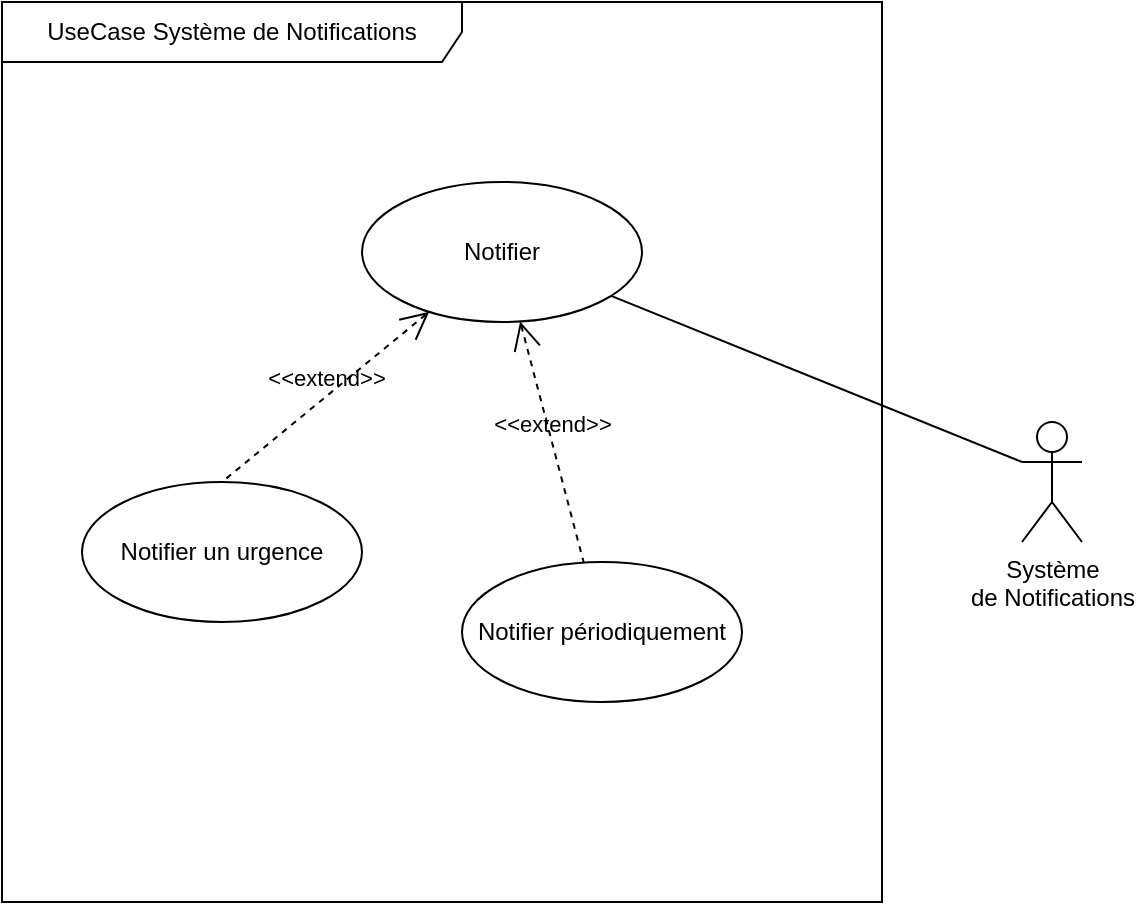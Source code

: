 <mxfile version="10.5.2" type="github"><diagram id="zMQezimsysLKT3tVYpT3" name="Page-1"><mxGraphModel dx="1074" dy="585" grid="1" gridSize="10" guides="1" tooltips="1" connect="1" arrows="1" fold="1" page="1" pageScale="1" pageWidth="827" pageHeight="1169" math="0" shadow="0"><root><mxCell id="0"/><mxCell id="1" parent="0"/><mxCell id="_lyGXhNw6lHtvfJeBPVd-1" value="UseCase Système de Notifications" style="shape=umlFrame;whiteSpace=wrap;html=1;width=230;height=30;" vertex="1" parent="1"><mxGeometry x="200" y="10" width="440" height="450" as="geometry"/></mxCell><mxCell id="_lyGXhNw6lHtvfJeBPVd-4" style="edgeStyle=none;rounded=0;orthogonalLoop=1;jettySize=auto;html=1;exitX=0;exitY=0.333;exitDx=0;exitDy=0;exitPerimeter=0;endArrow=none;endFill=0;" edge="1" parent="1" source="_lyGXhNw6lHtvfJeBPVd-2" target="_lyGXhNw6lHtvfJeBPVd-3"><mxGeometry relative="1" as="geometry"/></mxCell><mxCell id="_lyGXhNw6lHtvfJeBPVd-2" value="&lt;div&gt;Système&lt;/div&gt;&lt;div&gt;de Notifications&lt;br&gt;&lt;/div&gt;" style="shape=umlActor;verticalLabelPosition=bottom;labelBackgroundColor=#ffffff;verticalAlign=top;html=1;outlineConnect=0;" vertex="1" parent="1"><mxGeometry x="710" y="220" width="30" height="60" as="geometry"/></mxCell><mxCell id="_lyGXhNw6lHtvfJeBPVd-3" value="Notifier" style="ellipse;whiteSpace=wrap;html=1;" vertex="1" parent="1"><mxGeometry x="380" y="100" width="140" height="70" as="geometry"/></mxCell><mxCell id="_lyGXhNw6lHtvfJeBPVd-5" value="Notifier un urgence" style="ellipse;whiteSpace=wrap;html=1;" vertex="1" parent="1"><mxGeometry x="240" y="250" width="140" height="70" as="geometry"/></mxCell><mxCell id="_lyGXhNw6lHtvfJeBPVd-6" value="&lt;div&gt;Notifier périodiquement&lt;/div&gt;" style="ellipse;whiteSpace=wrap;html=1;" vertex="1" parent="1"><mxGeometry x="430" y="290" width="140" height="70" as="geometry"/></mxCell><mxCell id="_lyGXhNw6lHtvfJeBPVd-7" value="&amp;lt;&amp;lt;extend&amp;gt;&amp;gt;" style="edgeStyle=none;html=1;startArrow=open;endArrow=none;startSize=12;verticalAlign=bottom;dashed=1;labelBackgroundColor=none;entryX=0.5;entryY=0;entryDx=0;entryDy=0;" edge="1" parent="1" source="_lyGXhNw6lHtvfJeBPVd-3" target="_lyGXhNw6lHtvfJeBPVd-5"><mxGeometry width="160" relative="1" as="geometry"><mxPoint x="180" y="170" as="sourcePoint"/><mxPoint x="340" y="170" as="targetPoint"/></mxGeometry></mxCell><mxCell id="_lyGXhNw6lHtvfJeBPVd-8" value="&amp;lt;&amp;lt;extend&amp;gt;&amp;gt;" style="edgeStyle=none;html=1;startArrow=open;endArrow=none;startSize=12;verticalAlign=bottom;dashed=1;labelBackgroundColor=none;" edge="1" parent="1" source="_lyGXhNw6lHtvfJeBPVd-3" target="_lyGXhNw6lHtvfJeBPVd-6"><mxGeometry width="160" relative="1" as="geometry"><mxPoint x="250" y="350" as="sourcePoint"/><mxPoint x="410" y="350" as="targetPoint"/></mxGeometry></mxCell></root></mxGraphModel></diagram></mxfile>